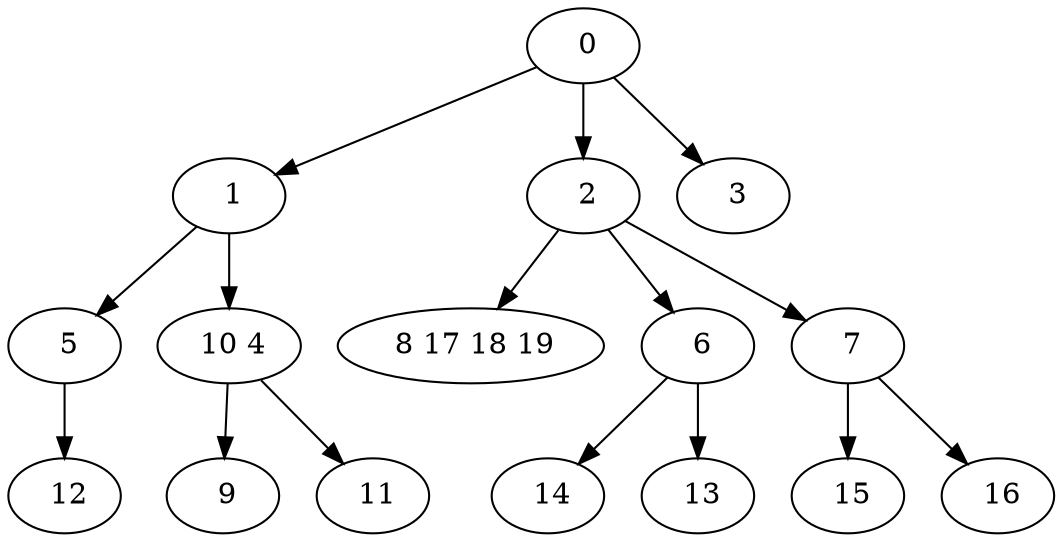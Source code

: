digraph mytree {
" 0" -> " 1";
" 0" -> " 2";
" 0" -> " 3";
" 1" -> " 5";
" 1" -> " 10 4";
" 2" -> " 8 17 18 19";
" 2" -> " 6";
" 2" -> " 7";
" 3";
" 5" -> " 12";
" 9";
" 10 4" -> " 9";
" 10 4" -> " 11";
" 8 17 18 19";
" 6" -> " 14";
" 6" -> " 13";
" 7" -> " 15";
" 7" -> " 16";
" 12";
" 14";
" 15";
" 16";
" 11";
" 13";
}
